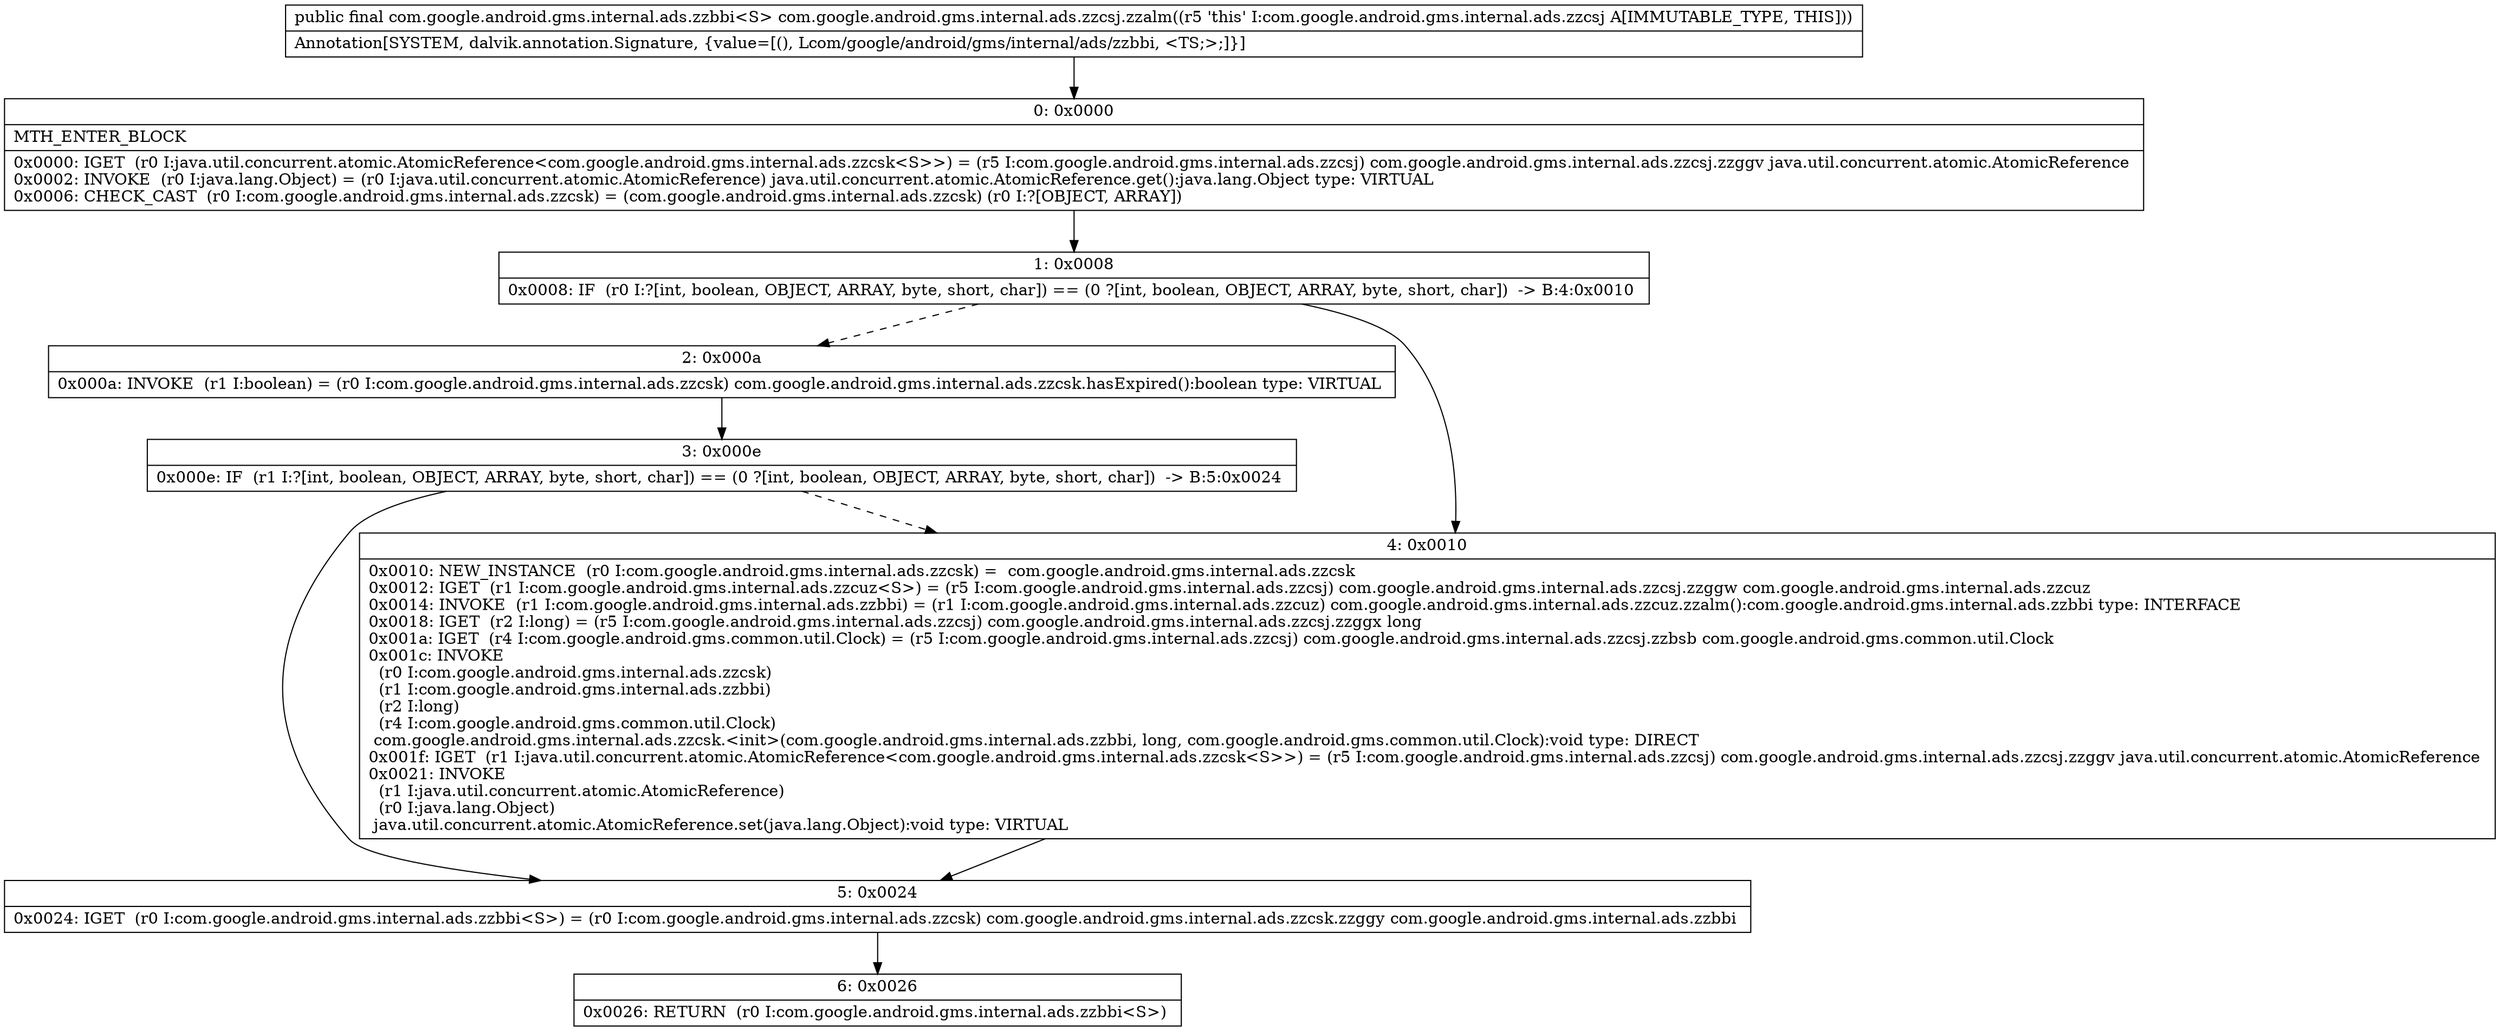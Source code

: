 digraph "CFG forcom.google.android.gms.internal.ads.zzcsj.zzalm()Lcom\/google\/android\/gms\/internal\/ads\/zzbbi;" {
Node_0 [shape=record,label="{0\:\ 0x0000|MTH_ENTER_BLOCK\l|0x0000: IGET  (r0 I:java.util.concurrent.atomic.AtomicReference\<com.google.android.gms.internal.ads.zzcsk\<S\>\>) = (r5 I:com.google.android.gms.internal.ads.zzcsj) com.google.android.gms.internal.ads.zzcsj.zzggv java.util.concurrent.atomic.AtomicReference \l0x0002: INVOKE  (r0 I:java.lang.Object) = (r0 I:java.util.concurrent.atomic.AtomicReference) java.util.concurrent.atomic.AtomicReference.get():java.lang.Object type: VIRTUAL \l0x0006: CHECK_CAST  (r0 I:com.google.android.gms.internal.ads.zzcsk) = (com.google.android.gms.internal.ads.zzcsk) (r0 I:?[OBJECT, ARRAY]) \l}"];
Node_1 [shape=record,label="{1\:\ 0x0008|0x0008: IF  (r0 I:?[int, boolean, OBJECT, ARRAY, byte, short, char]) == (0 ?[int, boolean, OBJECT, ARRAY, byte, short, char])  \-\> B:4:0x0010 \l}"];
Node_2 [shape=record,label="{2\:\ 0x000a|0x000a: INVOKE  (r1 I:boolean) = (r0 I:com.google.android.gms.internal.ads.zzcsk) com.google.android.gms.internal.ads.zzcsk.hasExpired():boolean type: VIRTUAL \l}"];
Node_3 [shape=record,label="{3\:\ 0x000e|0x000e: IF  (r1 I:?[int, boolean, OBJECT, ARRAY, byte, short, char]) == (0 ?[int, boolean, OBJECT, ARRAY, byte, short, char])  \-\> B:5:0x0024 \l}"];
Node_4 [shape=record,label="{4\:\ 0x0010|0x0010: NEW_INSTANCE  (r0 I:com.google.android.gms.internal.ads.zzcsk) =  com.google.android.gms.internal.ads.zzcsk \l0x0012: IGET  (r1 I:com.google.android.gms.internal.ads.zzcuz\<S\>) = (r5 I:com.google.android.gms.internal.ads.zzcsj) com.google.android.gms.internal.ads.zzcsj.zzggw com.google.android.gms.internal.ads.zzcuz \l0x0014: INVOKE  (r1 I:com.google.android.gms.internal.ads.zzbbi) = (r1 I:com.google.android.gms.internal.ads.zzcuz) com.google.android.gms.internal.ads.zzcuz.zzalm():com.google.android.gms.internal.ads.zzbbi type: INTERFACE \l0x0018: IGET  (r2 I:long) = (r5 I:com.google.android.gms.internal.ads.zzcsj) com.google.android.gms.internal.ads.zzcsj.zzggx long \l0x001a: IGET  (r4 I:com.google.android.gms.common.util.Clock) = (r5 I:com.google.android.gms.internal.ads.zzcsj) com.google.android.gms.internal.ads.zzcsj.zzbsb com.google.android.gms.common.util.Clock \l0x001c: INVOKE  \l  (r0 I:com.google.android.gms.internal.ads.zzcsk)\l  (r1 I:com.google.android.gms.internal.ads.zzbbi)\l  (r2 I:long)\l  (r4 I:com.google.android.gms.common.util.Clock)\l com.google.android.gms.internal.ads.zzcsk.\<init\>(com.google.android.gms.internal.ads.zzbbi, long, com.google.android.gms.common.util.Clock):void type: DIRECT \l0x001f: IGET  (r1 I:java.util.concurrent.atomic.AtomicReference\<com.google.android.gms.internal.ads.zzcsk\<S\>\>) = (r5 I:com.google.android.gms.internal.ads.zzcsj) com.google.android.gms.internal.ads.zzcsj.zzggv java.util.concurrent.atomic.AtomicReference \l0x0021: INVOKE  \l  (r1 I:java.util.concurrent.atomic.AtomicReference)\l  (r0 I:java.lang.Object)\l java.util.concurrent.atomic.AtomicReference.set(java.lang.Object):void type: VIRTUAL \l}"];
Node_5 [shape=record,label="{5\:\ 0x0024|0x0024: IGET  (r0 I:com.google.android.gms.internal.ads.zzbbi\<S\>) = (r0 I:com.google.android.gms.internal.ads.zzcsk) com.google.android.gms.internal.ads.zzcsk.zzggy com.google.android.gms.internal.ads.zzbbi \l}"];
Node_6 [shape=record,label="{6\:\ 0x0026|0x0026: RETURN  (r0 I:com.google.android.gms.internal.ads.zzbbi\<S\>) \l}"];
MethodNode[shape=record,label="{public final com.google.android.gms.internal.ads.zzbbi\<S\> com.google.android.gms.internal.ads.zzcsj.zzalm((r5 'this' I:com.google.android.gms.internal.ads.zzcsj A[IMMUTABLE_TYPE, THIS]))  | Annotation[SYSTEM, dalvik.annotation.Signature, \{value=[(), Lcom\/google\/android\/gms\/internal\/ads\/zzbbi, \<TS;\>;]\}]\l}"];
MethodNode -> Node_0;
Node_0 -> Node_1;
Node_1 -> Node_2[style=dashed];
Node_1 -> Node_4;
Node_2 -> Node_3;
Node_3 -> Node_4[style=dashed];
Node_3 -> Node_5;
Node_4 -> Node_5;
Node_5 -> Node_6;
}

